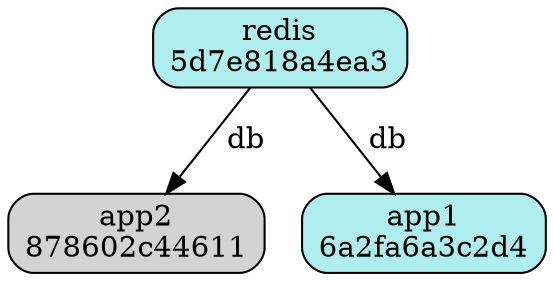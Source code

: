 digraph docker {
 "app2" [label="app2\n878602c44611",shape=box,fillcolor="lightgrey",style="filled,rounded"];
 "app1" [label="app1\n6a2fa6a3c2d4",shape=box,fillcolor="paleturquoise",style="filled,rounded"];
 "redis" -> "app1" [label = " db" ]
 "redis" -> "app2" [label = " db" ]
 "redis" [label="redis\n5d7e818a4ea3",shape=box,fillcolor="paleturquoise",style="filled,rounded"];
}

